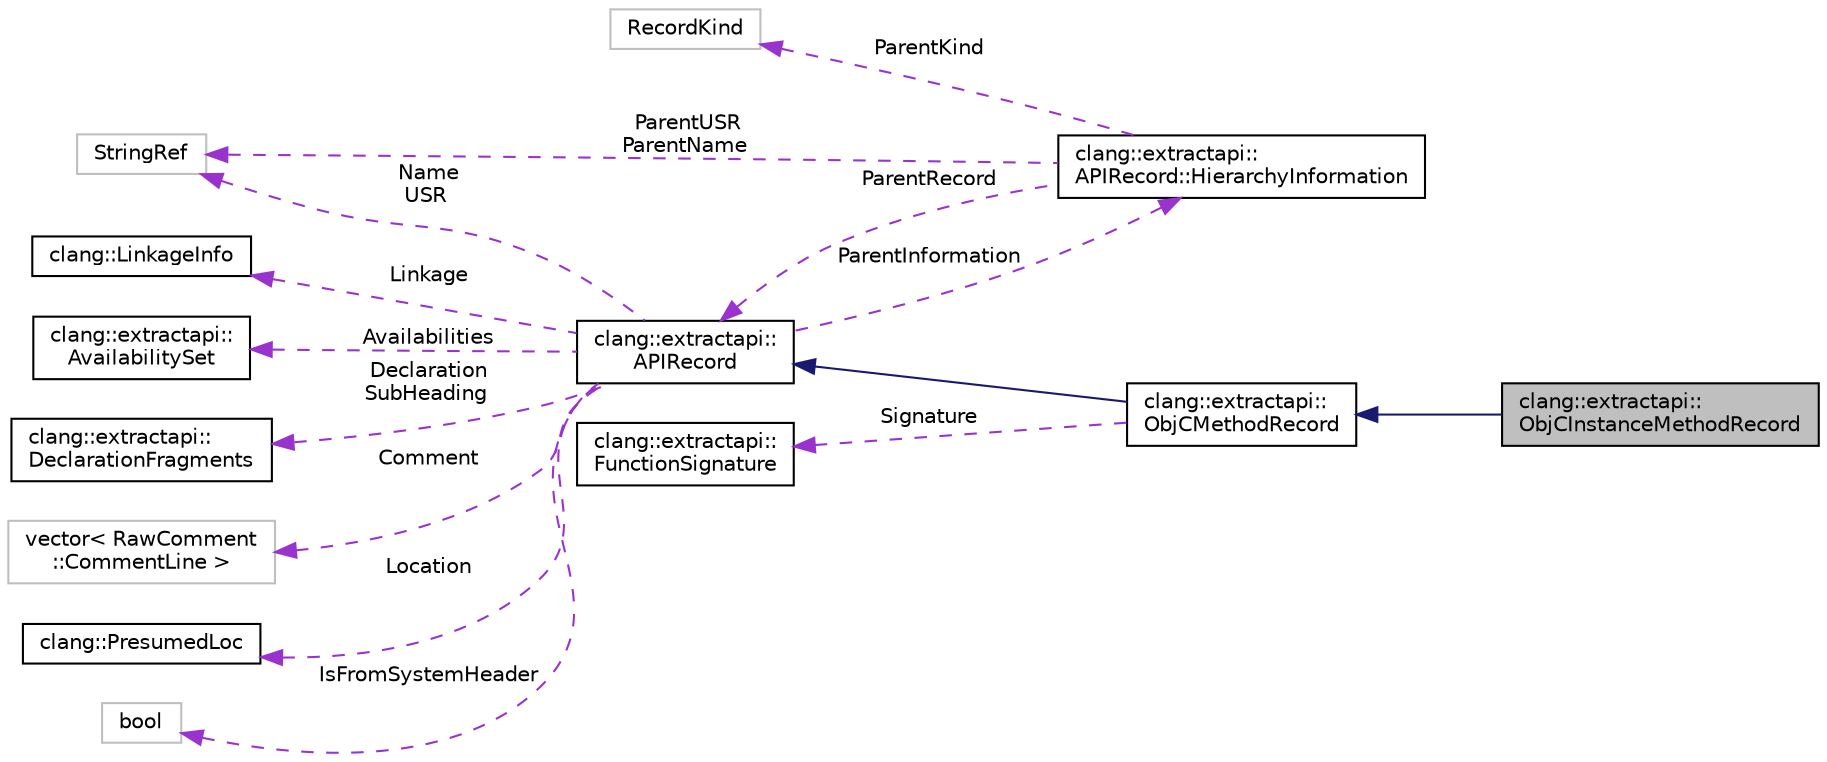 digraph "clang::extractapi::ObjCInstanceMethodRecord"
{
 // LATEX_PDF_SIZE
  bgcolor="transparent";
  edge [fontname="Helvetica",fontsize="10",labelfontname="Helvetica",labelfontsize="10"];
  node [fontname="Helvetica",fontsize="10",shape=record];
  rankdir="LR";
  Node1 [label="clang::extractapi::\lObjCInstanceMethodRecord",height=0.2,width=0.4,color="black", fillcolor="grey75", style="filled", fontcolor="black",tooltip=" "];
  Node2 -> Node1 [dir="back",color="midnightblue",fontsize="10",style="solid",fontname="Helvetica"];
  Node2 [label="clang::extractapi::\lObjCMethodRecord",height=0.2,width=0.4,color="black",URL="$structclang_1_1extractapi_1_1ObjCMethodRecord.html",tooltip="This holds information associated with Objective-C methods."];
  Node3 -> Node2 [dir="back",color="midnightblue",fontsize="10",style="solid",fontname="Helvetica"];
  Node3 [label="clang::extractapi::\lAPIRecord",height=0.2,width=0.4,color="black",URL="$structclang_1_1extractapi_1_1APIRecord.html",tooltip="The base representation of an API record. Holds common symbol information."];
  Node4 -> Node3 [dir="back",color="darkorchid3",fontsize="10",style="dashed",label=" Linkage" ,fontname="Helvetica"];
  Node4 [label="clang::LinkageInfo",height=0.2,width=0.4,color="black",URL="$classclang_1_1LinkageInfo.html",tooltip=" "];
  Node5 -> Node3 [dir="back",color="darkorchid3",fontsize="10",style="dashed",label=" Availabilities" ,fontname="Helvetica"];
  Node5 [label="clang::extractapi::\lAvailabilitySet",height=0.2,width=0.4,color="black",URL="$classclang_1_1extractapi_1_1AvailabilitySet.html",tooltip=" "];
  Node6 -> Node3 [dir="back",color="darkorchid3",fontsize="10",style="dashed",label=" Declaration\nSubHeading" ,fontname="Helvetica"];
  Node6 [label="clang::extractapi::\lDeclarationFragments",height=0.2,width=0.4,color="black",URL="$classclang_1_1extractapi_1_1DeclarationFragments.html",tooltip="DeclarationFragments is a vector of tagged important parts of a symbol's declaration."];
  Node7 -> Node3 [dir="back",color="darkorchid3",fontsize="10",style="dashed",label=" Comment" ,fontname="Helvetica"];
  Node7 [label="vector\< RawComment\l::CommentLine \>",height=0.2,width=0.4,color="grey75",tooltip=" "];
  Node8 -> Node3 [dir="back",color="darkorchid3",fontsize="10",style="dashed",label=" ParentInformation" ,fontname="Helvetica"];
  Node8 [label="clang::extractapi::\lAPIRecord::HierarchyInformation",height=0.2,width=0.4,color="black",URL="$structclang_1_1extractapi_1_1APIRecord_1_1HierarchyInformation.html",tooltip="Stores information about the context of the declaration of this API."];
  Node3 -> Node8 [dir="back",color="darkorchid3",fontsize="10",style="dashed",label=" ParentRecord" ,fontname="Helvetica"];
  Node9 -> Node8 [dir="back",color="darkorchid3",fontsize="10",style="dashed",label=" ParentKind" ,fontname="Helvetica"];
  Node9 [label="RecordKind",height=0.2,width=0.4,color="grey75",tooltip=" "];
  Node10 -> Node8 [dir="back",color="darkorchid3",fontsize="10",style="dashed",label=" ParentUSR\nParentName" ,fontname="Helvetica"];
  Node10 [label="StringRef",height=0.2,width=0.4,color="grey75",tooltip=" "];
  Node11 -> Node3 [dir="back",color="darkorchid3",fontsize="10",style="dashed",label=" Location" ,fontname="Helvetica"];
  Node11 [label="clang::PresumedLoc",height=0.2,width=0.4,color="black",URL="$classclang_1_1PresumedLoc.html",tooltip="Represents an unpacked \"presumed\" location which can be presented to the user."];
  Node12 -> Node3 [dir="back",color="darkorchid3",fontsize="10",style="dashed",label=" IsFromSystemHeader" ,fontname="Helvetica"];
  Node12 [label="bool",height=0.2,width=0.4,color="grey75",tooltip=" "];
  Node10 -> Node3 [dir="back",color="darkorchid3",fontsize="10",style="dashed",label=" Name\nUSR" ,fontname="Helvetica"];
  Node13 -> Node2 [dir="back",color="darkorchid3",fontsize="10",style="dashed",label=" Signature" ,fontname="Helvetica"];
  Node13 [label="clang::extractapi::\lFunctionSignature",height=0.2,width=0.4,color="black",URL="$classclang_1_1extractapi_1_1FunctionSignature.html",tooltip="Store function signature information with DeclarationFragments of the return type and parameters."];
}

